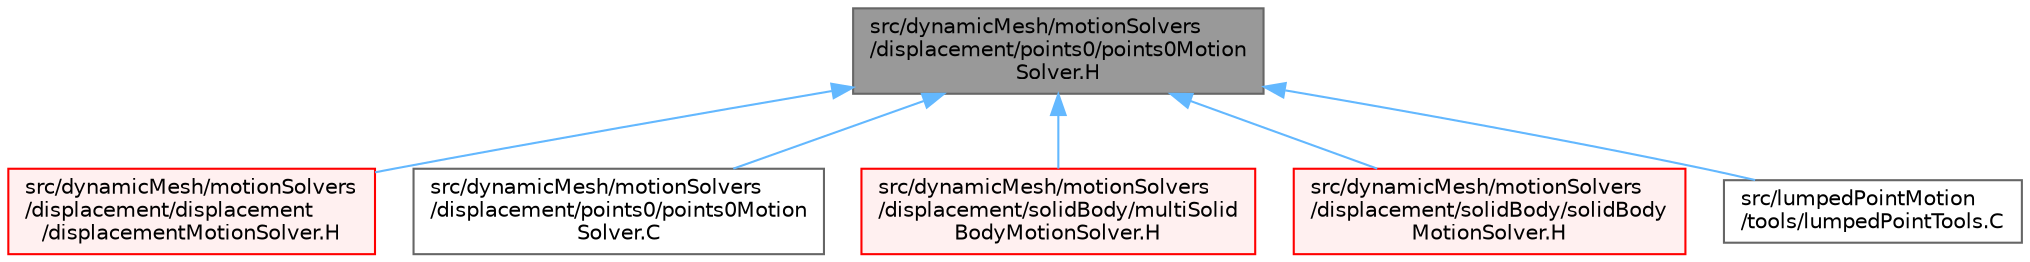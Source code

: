 digraph "src/dynamicMesh/motionSolvers/displacement/points0/points0MotionSolver.H"
{
 // LATEX_PDF_SIZE
  bgcolor="transparent";
  edge [fontname=Helvetica,fontsize=10,labelfontname=Helvetica,labelfontsize=10];
  node [fontname=Helvetica,fontsize=10,shape=box,height=0.2,width=0.4];
  Node1 [id="Node000001",label="src/dynamicMesh/motionSolvers\l/displacement/points0/points0Motion\lSolver.H",height=0.2,width=0.4,color="gray40", fillcolor="grey60", style="filled", fontcolor="black",tooltip=" "];
  Node1 -> Node2 [id="edge1_Node000001_Node000002",dir="back",color="steelblue1",style="solid",tooltip=" "];
  Node2 [id="Node000002",label="src/dynamicMesh/motionSolvers\l/displacement/displacement\l/displacementMotionSolver.H",height=0.2,width=0.4,color="red", fillcolor="#FFF0F0", style="filled",URL="$displacementMotionSolver_8H.html",tooltip=" "];
  Node1 -> Node32 [id="edge2_Node000001_Node000032",dir="back",color="steelblue1",style="solid",tooltip=" "];
  Node32 [id="Node000032",label="src/dynamicMesh/motionSolvers\l/displacement/points0/points0Motion\lSolver.C",height=0.2,width=0.4,color="grey40", fillcolor="white", style="filled",URL="$points0MotionSolver_8C.html",tooltip=" "];
  Node1 -> Node33 [id="edge3_Node000001_Node000033",dir="back",color="steelblue1",style="solid",tooltip=" "];
  Node33 [id="Node000033",label="src/dynamicMesh/motionSolvers\l/displacement/solidBody/multiSolid\lBodyMotionSolver.H",height=0.2,width=0.4,color="red", fillcolor="#FFF0F0", style="filled",URL="$multiSolidBodyMotionSolver_8H.html",tooltip=" "];
  Node1 -> Node35 [id="edge4_Node000001_Node000035",dir="back",color="steelblue1",style="solid",tooltip=" "];
  Node35 [id="Node000035",label="src/dynamicMesh/motionSolvers\l/displacement/solidBody/solidBody\lMotionSolver.H",height=0.2,width=0.4,color="red", fillcolor="#FFF0F0", style="filled",URL="$solidBodyMotionSolver_8H.html",tooltip=" "];
  Node1 -> Node37 [id="edge5_Node000001_Node000037",dir="back",color="steelblue1",style="solid",tooltip=" "];
  Node37 [id="Node000037",label="src/lumpedPointMotion\l/tools/lumpedPointTools.C",height=0.2,width=0.4,color="grey40", fillcolor="white", style="filled",URL="$lumpedPointTools_8C.html",tooltip=" "];
}
